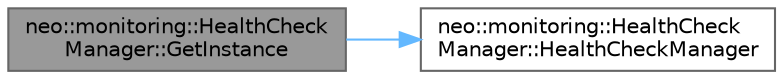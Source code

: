 digraph "neo::monitoring::HealthCheckManager::GetInstance"
{
 // LATEX_PDF_SIZE
  bgcolor="transparent";
  edge [fontname=Helvetica,fontsize=10,labelfontname=Helvetica,labelfontsize=10];
  node [fontname=Helvetica,fontsize=10,shape=box,height=0.2,width=0.4];
  rankdir="LR";
  Node1 [id="Node000001",label="neo::monitoring::HealthCheck\lManager::GetInstance",height=0.2,width=0.4,color="gray40", fillcolor="grey60", style="filled", fontcolor="black",tooltip=" "];
  Node1 -> Node2 [id="edge1_Node000001_Node000002",color="steelblue1",style="solid",tooltip=" "];
  Node2 [id="Node000002",label="neo::monitoring::HealthCheck\lManager::HealthCheckManager",height=0.2,width=0.4,color="grey40", fillcolor="white", style="filled",URL="$classneo_1_1monitoring_1_1_health_check_manager.html#aec039dcac386996229b097a498e4443a",tooltip=" "];
}
